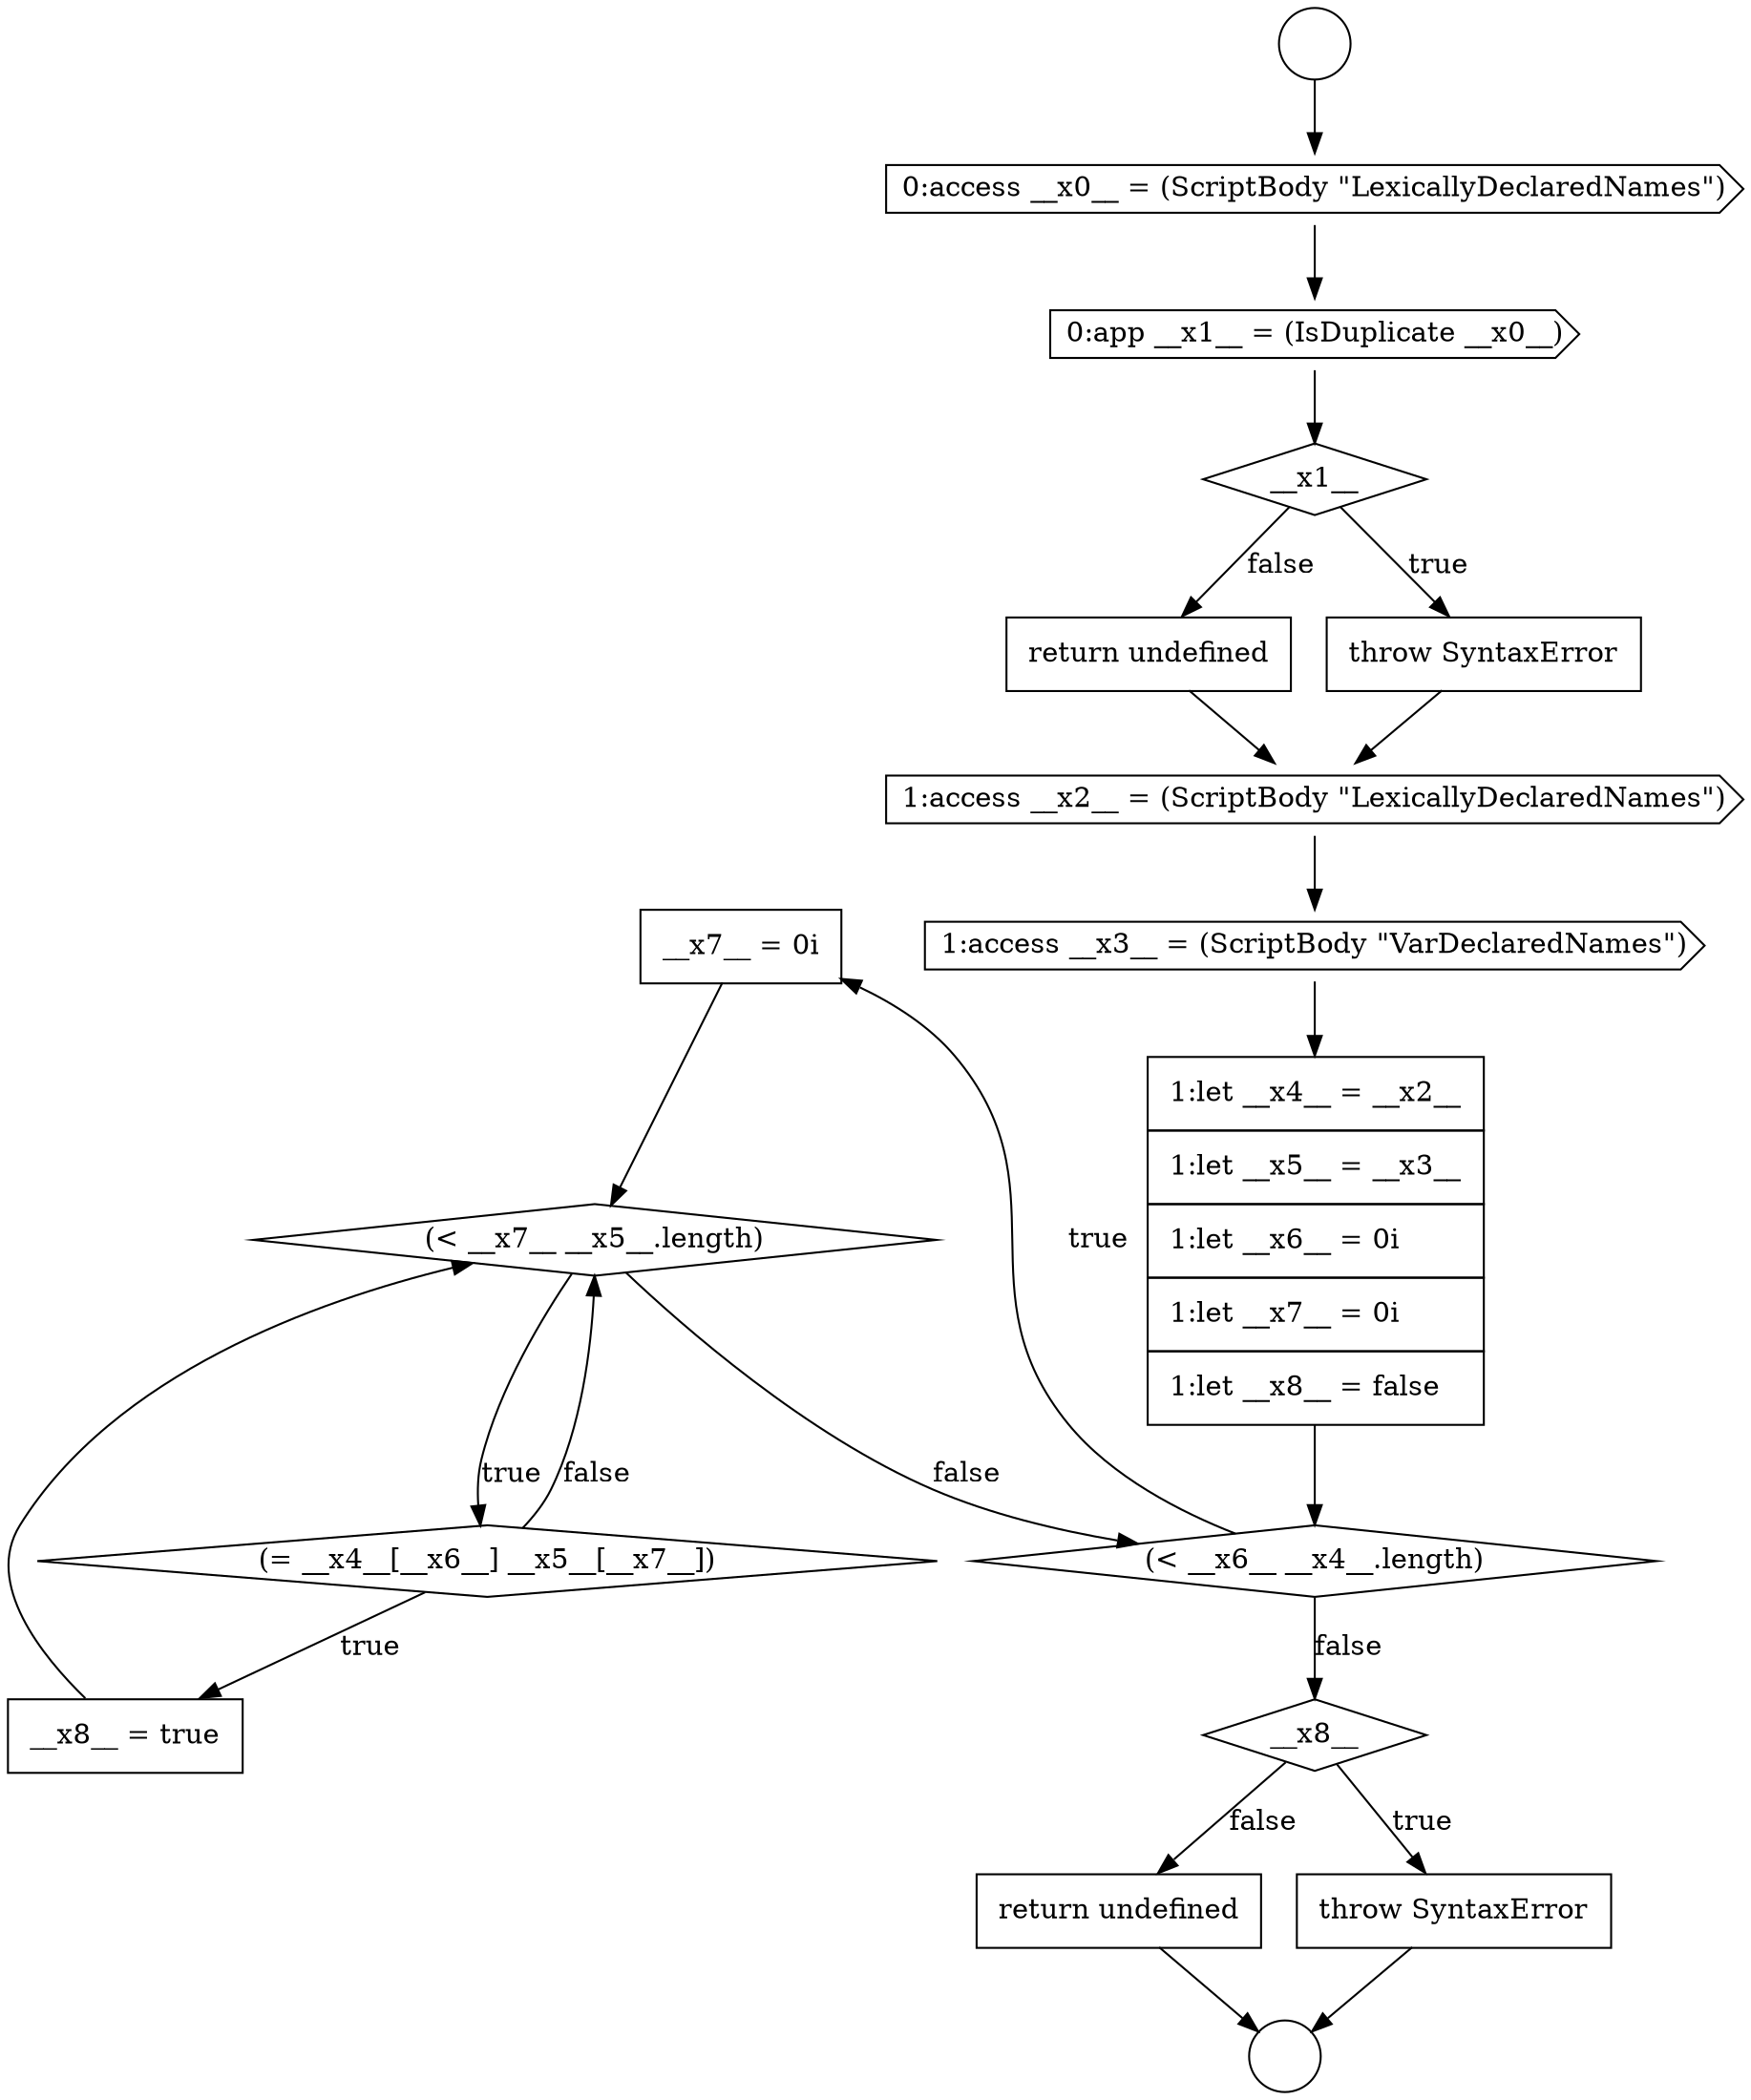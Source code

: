 digraph {
  node19274 [shape=none, margin=0, label=<<font color="black">
    <table border="0" cellborder="1" cellspacing="0" cellpadding="10">
      <tr><td align="left">__x7__ = 0i</td></tr>
    </table>
  </font>> color="black" fillcolor="white" style=filled]
  node19267 [shape=diamond, label=<<font color="black">__x1__</font>> color="black" fillcolor="white" style=filled]
  node19263 [shape=circle label=" " color="black" fillcolor="white" style=filled]
  node19280 [shape=none, margin=0, label=<<font color="black">
    <table border="0" cellborder="1" cellspacing="0" cellpadding="10">
      <tr><td align="left">return undefined</td></tr>
    </table>
  </font>> color="black" fillcolor="white" style=filled]
  node19273 [shape=diamond, label=<<font color="black">(&lt; __x6__ __x4__.length)</font>> color="black" fillcolor="white" style=filled]
  node19277 [shape=none, margin=0, label=<<font color="black">
    <table border="0" cellborder="1" cellspacing="0" cellpadding="10">
      <tr><td align="left">__x8__ = true</td></tr>
    </table>
  </font>> color="black" fillcolor="white" style=filled]
  node19264 [shape=circle label=" " color="black" fillcolor="white" style=filled]
  node19269 [shape=none, margin=0, label=<<font color="black">
    <table border="0" cellborder="1" cellspacing="0" cellpadding="10">
      <tr><td align="left">return undefined</td></tr>
    </table>
  </font>> color="black" fillcolor="white" style=filled]
  node19276 [shape=diamond, label=<<font color="black">(= __x4__[__x6__] __x5__[__x7__])</font>> color="black" fillcolor="white" style=filled]
  node19271 [shape=cds, label=<<font color="black">1:access __x3__ = (ScriptBody &quot;VarDeclaredNames&quot;)</font>> color="black" fillcolor="white" style=filled]
  node19265 [shape=cds, label=<<font color="black">0:access __x0__ = (ScriptBody &quot;LexicallyDeclaredNames&quot;)</font>> color="black" fillcolor="white" style=filled]
  node19275 [shape=diamond, label=<<font color="black">(&lt; __x7__ __x5__.length)</font>> color="black" fillcolor="white" style=filled]
  node19278 [shape=diamond, label=<<font color="black">__x8__</font>> color="black" fillcolor="white" style=filled]
  node19279 [shape=none, margin=0, label=<<font color="black">
    <table border="0" cellborder="1" cellspacing="0" cellpadding="10">
      <tr><td align="left">throw SyntaxError</td></tr>
    </table>
  </font>> color="black" fillcolor="white" style=filled]
  node19270 [shape=cds, label=<<font color="black">1:access __x2__ = (ScriptBody &quot;LexicallyDeclaredNames&quot;)</font>> color="black" fillcolor="white" style=filled]
  node19268 [shape=none, margin=0, label=<<font color="black">
    <table border="0" cellborder="1" cellspacing="0" cellpadding="10">
      <tr><td align="left">throw SyntaxError</td></tr>
    </table>
  </font>> color="black" fillcolor="white" style=filled]
  node19266 [shape=cds, label=<<font color="black">0:app __x1__ = (IsDuplicate __x0__)</font>> color="black" fillcolor="white" style=filled]
  node19272 [shape=none, margin=0, label=<<font color="black">
    <table border="0" cellborder="1" cellspacing="0" cellpadding="10">
      <tr><td align="left">1:let __x4__ = __x2__</td></tr>
      <tr><td align="left">1:let __x5__ = __x3__</td></tr>
      <tr><td align="left">1:let __x6__ = 0i</td></tr>
      <tr><td align="left">1:let __x7__ = 0i</td></tr>
      <tr><td align="left">1:let __x8__ = false</td></tr>
    </table>
  </font>> color="black" fillcolor="white" style=filled]
  node19267 -> node19268 [label=<<font color="black">true</font>> color="black"]
  node19267 -> node19269 [label=<<font color="black">false</font>> color="black"]
  node19276 -> node19277 [label=<<font color="black">true</font>> color="black"]
  node19276 -> node19275 [label=<<font color="black">false</font>> color="black"]
  node19269 -> node19270 [ color="black"]
  node19273 -> node19274 [label=<<font color="black">true</font>> color="black"]
  node19273 -> node19278 [label=<<font color="black">false</font>> color="black"]
  node19275 -> node19276 [label=<<font color="black">true</font>> color="black"]
  node19275 -> node19273 [label=<<font color="black">false</font>> color="black"]
  node19280 -> node19264 [ color="black"]
  node19268 -> node19270 [ color="black"]
  node19279 -> node19264 [ color="black"]
  node19263 -> node19265 [ color="black"]
  node19277 -> node19275 [ color="black"]
  node19265 -> node19266 [ color="black"]
  node19274 -> node19275 [ color="black"]
  node19272 -> node19273 [ color="black"]
  node19278 -> node19279 [label=<<font color="black">true</font>> color="black"]
  node19278 -> node19280 [label=<<font color="black">false</font>> color="black"]
  node19270 -> node19271 [ color="black"]
  node19266 -> node19267 [ color="black"]
  node19271 -> node19272 [ color="black"]
}
